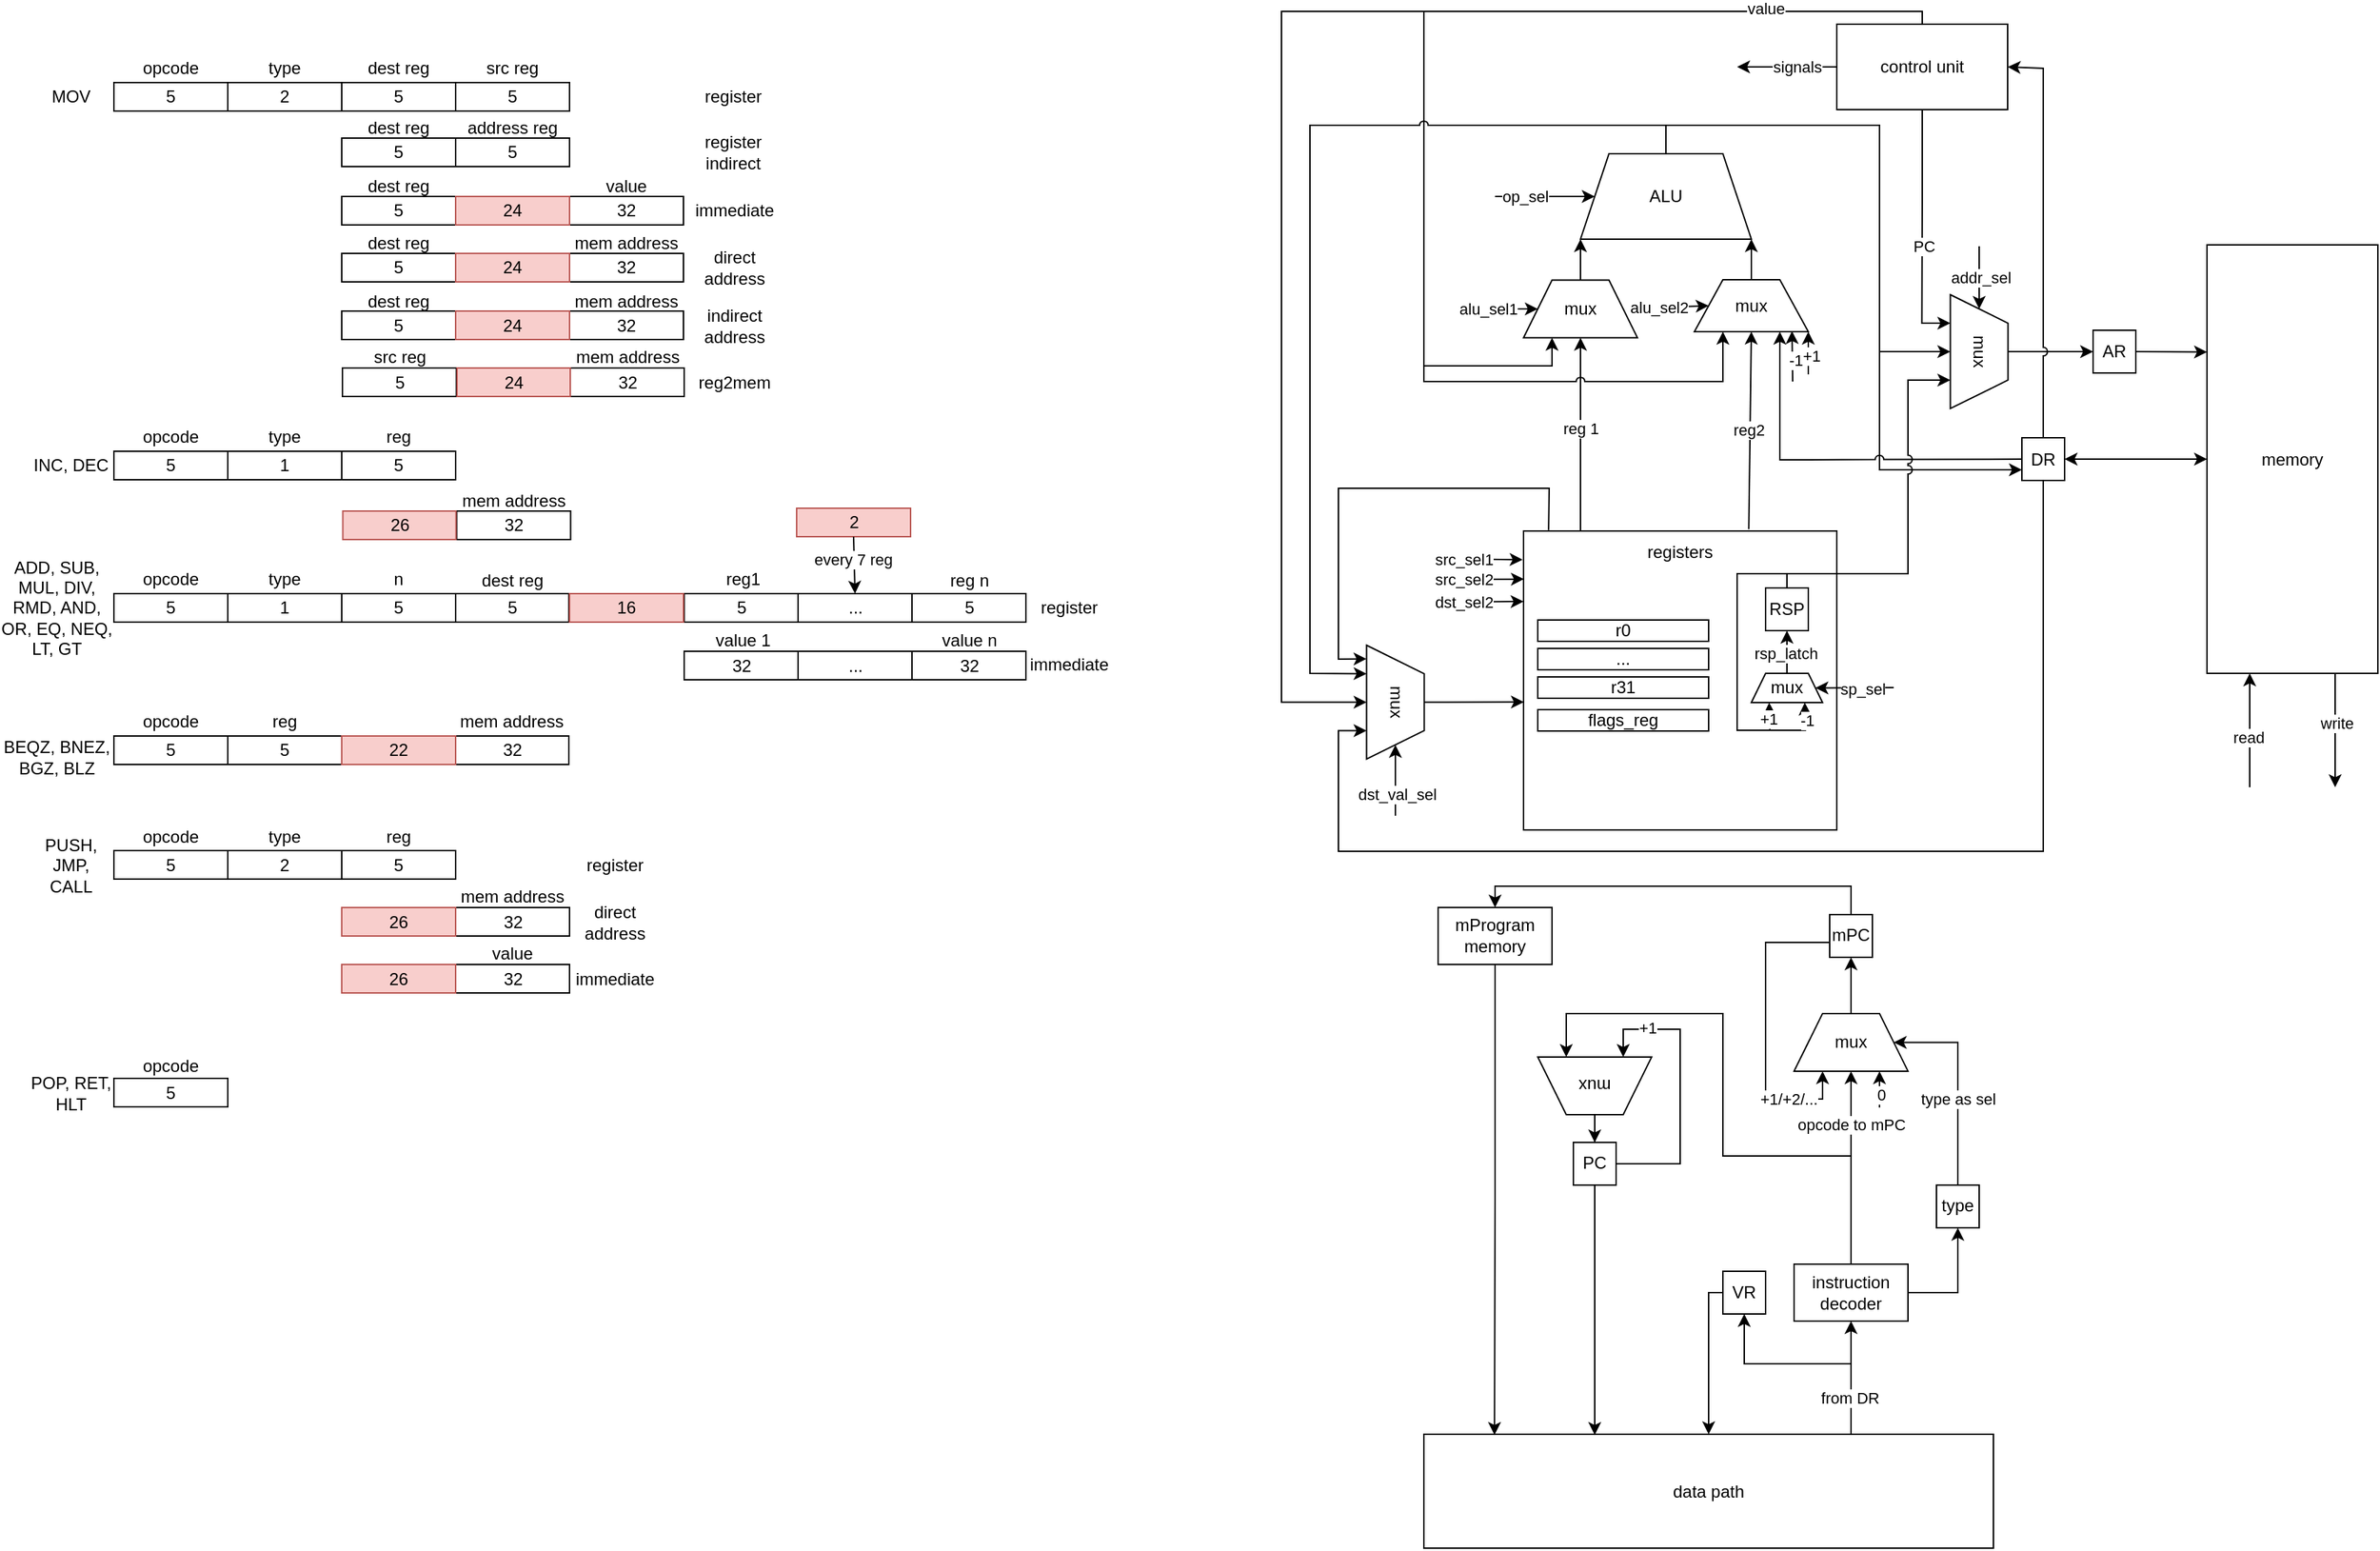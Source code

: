 <mxfile version="27.0.6">
  <diagram name="Page-1" id="bMwUcrn6fMrdLwoBbgmq">
    <mxGraphModel dx="1029" dy="750" grid="1" gridSize="10" guides="1" tooltips="1" connect="1" arrows="1" fold="1" page="1" pageScale="1" pageWidth="850" pageHeight="1100" math="0" shadow="0">
      <root>
        <mxCell id="0" />
        <mxCell id="1" parent="0" />
        <mxCell id="wEWWeuPzsDFxAP3j3loS-3" value="5" style="rounded=0;whiteSpace=wrap;html=1;" parent="1" vertex="1">
          <mxGeometry x="120" y="80" width="80" height="20" as="geometry" />
        </mxCell>
        <mxCell id="wEWWeuPzsDFxAP3j3loS-4" value="2" style="rounded=0;whiteSpace=wrap;html=1;" parent="1" vertex="1">
          <mxGeometry x="200" y="80" width="80" height="20" as="geometry" />
        </mxCell>
        <mxCell id="wEWWeuPzsDFxAP3j3loS-5" value="MOV" style="text;html=1;align=center;verticalAlign=middle;whiteSpace=wrap;rounded=0;" parent="1" vertex="1">
          <mxGeometry x="60" y="75" width="60" height="30" as="geometry" />
        </mxCell>
        <mxCell id="wEWWeuPzsDFxAP3j3loS-6" value="opcode" style="text;html=1;align=center;verticalAlign=middle;whiteSpace=wrap;rounded=0;" parent="1" vertex="1">
          <mxGeometry x="130" y="55" width="60" height="30" as="geometry" />
        </mxCell>
        <mxCell id="wEWWeuPzsDFxAP3j3loS-7" value="type" style="text;html=1;align=center;verticalAlign=middle;whiteSpace=wrap;rounded=0;" parent="1" vertex="1">
          <mxGeometry x="210" y="55" width="60" height="30" as="geometry" />
        </mxCell>
        <mxCell id="wEWWeuPzsDFxAP3j3loS-8" value="5" style="rounded=0;whiteSpace=wrap;html=1;" parent="1" vertex="1">
          <mxGeometry x="280" y="80" width="80" height="20" as="geometry" />
        </mxCell>
        <mxCell id="wEWWeuPzsDFxAP3j3loS-9" value="register" style="text;html=1;align=center;verticalAlign=middle;whiteSpace=wrap;rounded=0;" parent="1" vertex="1">
          <mxGeometry x="524.5" y="75" width="60" height="30" as="geometry" />
        </mxCell>
        <mxCell id="wEWWeuPzsDFxAP3j3loS-10" value="5" style="rounded=0;whiteSpace=wrap;html=1;" parent="1" vertex="1">
          <mxGeometry x="360" y="80" width="80" height="20" as="geometry" />
        </mxCell>
        <mxCell id="wEWWeuPzsDFxAP3j3loS-11" value="dest reg" style="text;html=1;align=center;verticalAlign=middle;whiteSpace=wrap;rounded=0;" parent="1" vertex="1">
          <mxGeometry x="290" y="55" width="60" height="30" as="geometry" />
        </mxCell>
        <mxCell id="wEWWeuPzsDFxAP3j3loS-12" value="src reg" style="text;html=1;align=center;verticalAlign=middle;whiteSpace=wrap;rounded=0;" parent="1" vertex="1">
          <mxGeometry x="370" y="55" width="60" height="30" as="geometry" />
        </mxCell>
        <mxCell id="wEWWeuPzsDFxAP3j3loS-23" value="5" style="rounded=0;whiteSpace=wrap;html=1;" parent="1" vertex="1">
          <mxGeometry x="280.5" y="280.5" width="80" height="20" as="geometry" />
        </mxCell>
        <mxCell id="wEWWeuPzsDFxAP3j3loS-24" value="reg2mem" style="text;html=1;align=center;verticalAlign=middle;whiteSpace=wrap;rounded=0;" parent="1" vertex="1">
          <mxGeometry x="525.5" y="275.5" width="60" height="30" as="geometry" />
        </mxCell>
        <mxCell id="wEWWeuPzsDFxAP3j3loS-25" value="32" style="rounded=0;whiteSpace=wrap;html=1;" parent="1" vertex="1">
          <mxGeometry x="440.5" y="280.5" width="80" height="20" as="geometry" />
        </mxCell>
        <mxCell id="wEWWeuPzsDFxAP3j3loS-26" value="src reg" style="text;html=1;align=center;verticalAlign=middle;whiteSpace=wrap;rounded=0;" parent="1" vertex="1">
          <mxGeometry x="290.5" y="257.5" width="60" height="30" as="geometry" />
        </mxCell>
        <mxCell id="wEWWeuPzsDFxAP3j3loS-27" value="mem address" style="text;html=1;align=center;verticalAlign=middle;whiteSpace=wrap;rounded=0;" parent="1" vertex="1">
          <mxGeometry x="435.5" y="257.5" width="90" height="30" as="geometry" />
        </mxCell>
        <mxCell id="wEWWeuPzsDFxAP3j3loS-50" value="5" style="rounded=0;whiteSpace=wrap;html=1;" parent="1" vertex="1">
          <mxGeometry x="120" y="339" width="80" height="20" as="geometry" />
        </mxCell>
        <mxCell id="wEWWeuPzsDFxAP3j3loS-51" value="1" style="rounded=0;whiteSpace=wrap;html=1;" parent="1" vertex="1">
          <mxGeometry x="200" y="339" width="80" height="20" as="geometry" />
        </mxCell>
        <mxCell id="wEWWeuPzsDFxAP3j3loS-52" value="INC, DEC" style="text;html=1;align=center;verticalAlign=middle;whiteSpace=wrap;rounded=0;" parent="1" vertex="1">
          <mxGeometry x="60" y="334" width="60" height="30" as="geometry" />
        </mxCell>
        <mxCell id="wEWWeuPzsDFxAP3j3loS-53" value="opcode" style="text;html=1;align=center;verticalAlign=middle;whiteSpace=wrap;rounded=0;" parent="1" vertex="1">
          <mxGeometry x="130" y="314" width="60" height="30" as="geometry" />
        </mxCell>
        <mxCell id="wEWWeuPzsDFxAP3j3loS-54" value="type" style="text;html=1;align=center;verticalAlign=middle;whiteSpace=wrap;rounded=0;" parent="1" vertex="1">
          <mxGeometry x="210" y="314" width="60" height="30" as="geometry" />
        </mxCell>
        <mxCell id="wEWWeuPzsDFxAP3j3loS-55" value="5" style="rounded=0;whiteSpace=wrap;html=1;" parent="1" vertex="1">
          <mxGeometry x="280" y="339" width="80" height="20" as="geometry" />
        </mxCell>
        <mxCell id="wEWWeuPzsDFxAP3j3loS-57" value="reg" style="text;html=1;align=center;verticalAlign=middle;whiteSpace=wrap;rounded=0;" parent="1" vertex="1">
          <mxGeometry x="290" y="314" width="60" height="30" as="geometry" />
        </mxCell>
        <mxCell id="wEWWeuPzsDFxAP3j3loS-69" value="32" style="rounded=0;whiteSpace=wrap;html=1;" parent="1" vertex="1">
          <mxGeometry x="360.75" y="381" width="80" height="20" as="geometry" />
        </mxCell>
        <mxCell id="wEWWeuPzsDFxAP3j3loS-70" value="mem address" style="text;html=1;align=center;verticalAlign=middle;whiteSpace=wrap;rounded=0;" parent="1" vertex="1">
          <mxGeometry x="340.75" y="359" width="120" height="30" as="geometry" />
        </mxCell>
        <mxCell id="wEWWeuPzsDFxAP3j3loS-72" value="5" style="rounded=0;whiteSpace=wrap;html=1;" parent="1" vertex="1">
          <mxGeometry x="120" y="439" width="80" height="20" as="geometry" />
        </mxCell>
        <mxCell id="wEWWeuPzsDFxAP3j3loS-73" value="1" style="rounded=0;whiteSpace=wrap;html=1;" parent="1" vertex="1">
          <mxGeometry x="200" y="439" width="80" height="20" as="geometry" />
        </mxCell>
        <mxCell id="wEWWeuPzsDFxAP3j3loS-74" value="ADD, SUB, MUL, DIV, RMD, AND, OR, EQ, NEQ, LT, GT" style="text;html=1;align=center;verticalAlign=middle;whiteSpace=wrap;rounded=0;" parent="1" vertex="1">
          <mxGeometry x="40" y="434" width="80" height="30" as="geometry" />
        </mxCell>
        <mxCell id="wEWWeuPzsDFxAP3j3loS-75" value="opcode" style="text;html=1;align=center;verticalAlign=middle;whiteSpace=wrap;rounded=0;" parent="1" vertex="1">
          <mxGeometry x="130" y="414" width="60" height="30" as="geometry" />
        </mxCell>
        <mxCell id="wEWWeuPzsDFxAP3j3loS-76" value="type" style="text;html=1;align=center;verticalAlign=middle;whiteSpace=wrap;rounded=0;" parent="1" vertex="1">
          <mxGeometry x="210" y="414" width="60" height="30" as="geometry" />
        </mxCell>
        <mxCell id="wEWWeuPzsDFxAP3j3loS-77" value="5" style="rounded=0;whiteSpace=wrap;html=1;" parent="1" vertex="1">
          <mxGeometry x="520.5" y="439" width="80" height="20" as="geometry" />
        </mxCell>
        <mxCell id="wEWWeuPzsDFxAP3j3loS-78" value="reg1" style="text;html=1;align=center;verticalAlign=middle;whiteSpace=wrap;rounded=0;" parent="1" vertex="1">
          <mxGeometry x="531.5" y="414" width="60" height="30" as="geometry" />
        </mxCell>
        <mxCell id="wEWWeuPzsDFxAP3j3loS-83" value="..." style="rounded=0;whiteSpace=wrap;html=1;" parent="1" vertex="1">
          <mxGeometry x="600.5" y="439" width="80" height="20" as="geometry" />
        </mxCell>
        <mxCell id="wEWWeuPzsDFxAP3j3loS-87" value="5" style="rounded=0;whiteSpace=wrap;html=1;" parent="1" vertex="1">
          <mxGeometry x="680.5" y="439" width="80" height="20" as="geometry" />
        </mxCell>
        <mxCell id="wEWWeuPzsDFxAP3j3loS-88" value="reg n" style="text;html=1;align=center;verticalAlign=middle;whiteSpace=wrap;rounded=0;" parent="1" vertex="1">
          <mxGeometry x="690.5" y="414.5" width="60" height="30" as="geometry" />
        </mxCell>
        <mxCell id="wEWWeuPzsDFxAP3j3loS-90" value="32" style="rounded=0;whiteSpace=wrap;html=1;" parent="1" vertex="1">
          <mxGeometry x="520.5" y="479.5" width="80" height="20" as="geometry" />
        </mxCell>
        <mxCell id="wEWWeuPzsDFxAP3j3loS-92" value="..." style="rounded=0;whiteSpace=wrap;html=1;" parent="1" vertex="1">
          <mxGeometry x="600.5" y="479.5" width="80" height="20" as="geometry" />
        </mxCell>
        <mxCell id="wEWWeuPzsDFxAP3j3loS-93" value="32" style="rounded=0;whiteSpace=wrap;html=1;" parent="1" vertex="1">
          <mxGeometry x="680.5" y="479.5" width="80" height="20" as="geometry" />
        </mxCell>
        <mxCell id="wEWWeuPzsDFxAP3j3loS-94" value="value 1" style="text;html=1;align=center;verticalAlign=middle;whiteSpace=wrap;rounded=0;" parent="1" vertex="1">
          <mxGeometry x="501.5" y="456.5" width="120" height="30" as="geometry" />
        </mxCell>
        <mxCell id="wEWWeuPzsDFxAP3j3loS-95" value="value n" style="text;html=1;align=center;verticalAlign=middle;whiteSpace=wrap;rounded=0;" parent="1" vertex="1">
          <mxGeometry x="660.5" y="456.5" width="120" height="30" as="geometry" />
        </mxCell>
        <mxCell id="wEWWeuPzsDFxAP3j3loS-96" value="5" style="rounded=0;whiteSpace=wrap;html=1;" parent="1" vertex="1">
          <mxGeometry x="359.5" y="439" width="80" height="20" as="geometry" />
        </mxCell>
        <mxCell id="wEWWeuPzsDFxAP3j3loS-98" value="dest reg&lt;span style=&quot;color: rgba(0, 0, 0, 0); font-family: monospace; font-size: 0px; text-align: start; text-wrap-mode: nowrap;&quot;&gt;%3CmxGraphModel%3E%3Croot%3E%3CmxCell%20id%3D%220%22%2F%3E%3CmxCell%20id%3D%221%22%20parent%3D%220%22%2F%3E%3CmxCell%20id%3D%222%22%20value%3D%22reg1%22%20style%3D%22text%3Bhtml%3D1%3Balign%3Dcenter%3BverticalAlign%3Dmiddle%3BwhiteSpace%3Dwrap%3Brounded%3D0%3B%22%20vertex%3D%221%22%20parent%3D%221%22%3E%3CmxGeometry%20x%3D%22490%22%20y%3D%22335%22%20width%3D%2260%22%20height%3D%2230%22%20as%3D%22geometry%22%2F%3E%3C%2FmxCell%3E%3C%2Froot%3E%3C%2FmxGraphModel%3E&lt;/span&gt;" style="text;html=1;align=center;verticalAlign=middle;whiteSpace=wrap;rounded=0;" parent="1" vertex="1">
          <mxGeometry x="370" y="414.5" width="60" height="30" as="geometry" />
        </mxCell>
        <mxCell id="wEWWeuPzsDFxAP3j3loS-109" value="5" style="rounded=0;whiteSpace=wrap;html=1;" parent="1" vertex="1">
          <mxGeometry x="120" y="779.5" width="80" height="20" as="geometry" />
        </mxCell>
        <mxCell id="wEWWeuPzsDFxAP3j3loS-111" value="POP, RET, HLT" style="text;html=1;align=center;verticalAlign=middle;whiteSpace=wrap;rounded=0;" parent="1" vertex="1">
          <mxGeometry x="60" y="774.5" width="60" height="30" as="geometry" />
        </mxCell>
        <mxCell id="wEWWeuPzsDFxAP3j3loS-112" value="opcode" style="text;html=1;align=center;verticalAlign=middle;whiteSpace=wrap;rounded=0;" parent="1" vertex="1">
          <mxGeometry x="130" y="755.5" width="60" height="30" as="geometry" />
        </mxCell>
        <mxCell id="wEWWeuPzsDFxAP3j3loS-127" value="5" style="rounded=0;whiteSpace=wrap;html=1;" parent="1" vertex="1">
          <mxGeometry x="280" y="439" width="80" height="20" as="geometry" />
        </mxCell>
        <mxCell id="wEWWeuPzsDFxAP3j3loS-128" value="n" style="text;html=1;align=center;verticalAlign=middle;whiteSpace=wrap;rounded=0;" parent="1" vertex="1">
          <mxGeometry x="290" y="414" width="60" height="30" as="geometry" />
        </mxCell>
        <mxCell id="wEWWeuPzsDFxAP3j3loS-129" value="5" style="rounded=0;whiteSpace=wrap;html=1;" parent="1" vertex="1">
          <mxGeometry x="120" y="619.5" width="80" height="20" as="geometry" />
        </mxCell>
        <mxCell id="wEWWeuPzsDFxAP3j3loS-130" value="2" style="rounded=0;whiteSpace=wrap;html=1;" parent="1" vertex="1">
          <mxGeometry x="200" y="619.5" width="80" height="20" as="geometry" />
        </mxCell>
        <mxCell id="wEWWeuPzsDFxAP3j3loS-131" value="PUSH, JMP, CALL" style="text;html=1;align=center;verticalAlign=middle;whiteSpace=wrap;rounded=0;" parent="1" vertex="1">
          <mxGeometry x="60" y="614.5" width="60" height="30" as="geometry" />
        </mxCell>
        <mxCell id="wEWWeuPzsDFxAP3j3loS-132" value="opcode" style="text;html=1;align=center;verticalAlign=middle;whiteSpace=wrap;rounded=0;" parent="1" vertex="1">
          <mxGeometry x="130" y="594.5" width="60" height="30" as="geometry" />
        </mxCell>
        <mxCell id="wEWWeuPzsDFxAP3j3loS-133" value="type" style="text;html=1;align=center;verticalAlign=middle;whiteSpace=wrap;rounded=0;" parent="1" vertex="1">
          <mxGeometry x="210" y="594.5" width="60" height="30" as="geometry" />
        </mxCell>
        <mxCell id="wEWWeuPzsDFxAP3j3loS-134" value="5" style="rounded=0;whiteSpace=wrap;html=1;" parent="1" vertex="1">
          <mxGeometry x="280" y="619.5" width="80" height="20" as="geometry" />
        </mxCell>
        <mxCell id="wEWWeuPzsDFxAP3j3loS-135" value="reg" style="text;html=1;align=center;verticalAlign=middle;whiteSpace=wrap;rounded=0;" parent="1" vertex="1">
          <mxGeometry x="290" y="594.5" width="60" height="30" as="geometry" />
        </mxCell>
        <mxCell id="wEWWeuPzsDFxAP3j3loS-137" value="32" style="rounded=0;whiteSpace=wrap;html=1;" parent="1" vertex="1">
          <mxGeometry x="359.5" y="659.5" width="80.5" height="20" as="geometry" />
        </mxCell>
        <mxCell id="wEWWeuPzsDFxAP3j3loS-138" value="mem address" style="text;html=1;align=center;verticalAlign=middle;whiteSpace=wrap;rounded=0;" parent="1" vertex="1">
          <mxGeometry x="340" y="637" width="120" height="30" as="geometry" />
        </mxCell>
        <mxCell id="wEWWeuPzsDFxAP3j3loS-140" value="32" style="rounded=0;whiteSpace=wrap;html=1;" parent="1" vertex="1">
          <mxGeometry x="359.5" y="699.5" width="80.5" height="20" as="geometry" />
        </mxCell>
        <mxCell id="wEWWeuPzsDFxAP3j3loS-141" value="value" style="text;html=1;align=center;verticalAlign=middle;whiteSpace=wrap;rounded=0;" parent="1" vertex="1">
          <mxGeometry x="340" y="677" width="120" height="30" as="geometry" />
        </mxCell>
        <mxCell id="wEWWeuPzsDFxAP3j3loS-144" value="memory" style="rounded=0;whiteSpace=wrap;html=1;" parent="1" vertex="1">
          <mxGeometry x="1590" y="194" width="120" height="301" as="geometry" />
        </mxCell>
        <mxCell id="QG642oOpVXExlisgPy3b-58" style="edgeStyle=orthogonalEdgeStyle;rounded=0;orthogonalLoop=1;jettySize=auto;html=1;exitX=0.25;exitY=0;exitDx=0;exitDy=0;entryX=0.5;entryY=1;entryDx=0;entryDy=0;" parent="1" source="wEWWeuPzsDFxAP3j3loS-145" target="wEWWeuPzsDFxAP3j3loS-148" edge="1">
          <mxGeometry relative="1" as="geometry">
            <Array as="points">
              <mxPoint x="1150" y="395" />
            </Array>
          </mxGeometry>
        </mxCell>
        <mxCell id="QG642oOpVXExlisgPy3b-62" value="reg 1" style="edgeLabel;html=1;align=center;verticalAlign=middle;resizable=0;points=[];" parent="QG642oOpVXExlisgPy3b-58" vertex="1" connectable="0">
          <mxGeometry x="0.151" relative="1" as="geometry">
            <mxPoint as="offset" />
          </mxGeometry>
        </mxCell>
        <mxCell id="wEWWeuPzsDFxAP3j3loS-145" value="" style="rounded=0;whiteSpace=wrap;html=1;" parent="1" vertex="1">
          <mxGeometry x="1110" y="395" width="220" height="210" as="geometry" />
        </mxCell>
        <mxCell id="wEWWeuPzsDFxAP3j3loS-306" style="edgeStyle=orthogonalEdgeStyle;rounded=0;orthogonalLoop=1;jettySize=auto;html=1;entryX=0;entryY=0.75;entryDx=0;entryDy=0;exitX=0.5;exitY=0;exitDx=0;exitDy=0;jumpStyle=arc;" parent="1" source="wEWWeuPzsDFxAP3j3loS-146" target="wEWWeuPzsDFxAP3j3loS-298" edge="1">
          <mxGeometry relative="1" as="geometry">
            <Array as="points">
              <mxPoint x="1210" y="110" />
              <mxPoint x="1360" y="110" />
              <mxPoint x="1360" y="352" />
            </Array>
          </mxGeometry>
        </mxCell>
        <mxCell id="QG642oOpVXExlisgPy3b-61" style="edgeStyle=orthogonalEdgeStyle;rounded=0;orthogonalLoop=1;jettySize=auto;html=1;entryX=0.5;entryY=1;entryDx=0;entryDy=0;" parent="1" source="wEWWeuPzsDFxAP3j3loS-146" target="wEWWeuPzsDFxAP3j3loS-199" edge="1">
          <mxGeometry relative="1" as="geometry">
            <Array as="points">
              <mxPoint x="1210" y="110" />
              <mxPoint x="1360" y="110" />
              <mxPoint x="1360" y="269" />
            </Array>
          </mxGeometry>
        </mxCell>
        <mxCell id="wEWWeuPzsDFxAP3j3loS-146" value="ALU" style="shape=trapezoid;perimeter=trapezoidPerimeter;whiteSpace=wrap;html=1;fixedSize=1;" parent="1" vertex="1">
          <mxGeometry x="1150" y="130" width="120" height="60" as="geometry" />
        </mxCell>
        <mxCell id="wEWWeuPzsDFxAP3j3loS-148" value="mux" style="shape=trapezoid;perimeter=trapezoidPerimeter;whiteSpace=wrap;html=1;fixedSize=1;" parent="1" vertex="1">
          <mxGeometry x="1110" y="218.75" width="80" height="40.5" as="geometry" />
        </mxCell>
        <mxCell id="wEWWeuPzsDFxAP3j3loS-150" value="mux" style="shape=trapezoid;perimeter=trapezoidPerimeter;whiteSpace=wrap;html=1;fixedSize=1;" parent="1" vertex="1">
          <mxGeometry x="1230" y="218.5" width="80" height="36.5" as="geometry" />
        </mxCell>
        <mxCell id="wEWWeuPzsDFxAP3j3loS-151" value="" style="endArrow=classic;html=1;rounded=0;exitX=0.5;exitY=0;exitDx=0;exitDy=0;entryX=0;entryY=1;entryDx=0;entryDy=0;" parent="1" source="wEWWeuPzsDFxAP3j3loS-148" target="wEWWeuPzsDFxAP3j3loS-146" edge="1">
          <mxGeometry width="50" height="50" relative="1" as="geometry">
            <mxPoint x="1320" y="399" as="sourcePoint" />
            <mxPoint x="1370" y="349" as="targetPoint" />
          </mxGeometry>
        </mxCell>
        <mxCell id="wEWWeuPzsDFxAP3j3loS-152" value="" style="endArrow=classic;html=1;rounded=0;exitX=0.5;exitY=0;exitDx=0;exitDy=0;entryX=1;entryY=1;entryDx=0;entryDy=0;" parent="1" source="wEWWeuPzsDFxAP3j3loS-150" target="wEWWeuPzsDFxAP3j3loS-146" edge="1">
          <mxGeometry width="50" height="50" relative="1" as="geometry">
            <mxPoint x="1180" y="229" as="sourcePoint" />
            <mxPoint x="1190" y="200" as="targetPoint" />
          </mxGeometry>
        </mxCell>
        <mxCell id="wEWWeuPzsDFxAP3j3loS-154" value="" style="endArrow=classic;html=1;rounded=0;entryX=0;entryY=0.5;entryDx=0;entryDy=0;" parent="1" target="wEWWeuPzsDFxAP3j3loS-148" edge="1">
          <mxGeometry width="50" height="50" relative="1" as="geometry">
            <mxPoint x="1070" y="239" as="sourcePoint" />
            <mxPoint x="1370" y="349" as="targetPoint" />
          </mxGeometry>
        </mxCell>
        <mxCell id="wEWWeuPzsDFxAP3j3loS-155" value="alu_sel1" style="edgeLabel;html=1;align=center;verticalAlign=middle;resizable=0;points=[];" parent="wEWWeuPzsDFxAP3j3loS-154" vertex="1" connectable="0">
          <mxGeometry x="-0.398" relative="1" as="geometry">
            <mxPoint as="offset" />
          </mxGeometry>
        </mxCell>
        <mxCell id="wEWWeuPzsDFxAP3j3loS-156" value="" style="endArrow=classic;html=1;rounded=0;entryX=0;entryY=0.5;entryDx=0;entryDy=0;" parent="1" target="wEWWeuPzsDFxAP3j3loS-150" edge="1">
          <mxGeometry width="50" height="50" relative="1" as="geometry">
            <mxPoint x="1190" y="238.47" as="sourcePoint" />
            <mxPoint x="1240" y="238.47" as="targetPoint" />
          </mxGeometry>
        </mxCell>
        <mxCell id="wEWWeuPzsDFxAP3j3loS-157" value="alu_sel2" style="edgeLabel;html=1;align=center;verticalAlign=middle;resizable=0;points=[];" parent="wEWWeuPzsDFxAP3j3loS-156" vertex="1" connectable="0">
          <mxGeometry x="-0.398" relative="1" as="geometry">
            <mxPoint as="offset" />
          </mxGeometry>
        </mxCell>
        <mxCell id="wEWWeuPzsDFxAP3j3loS-158" value="" style="endArrow=classic;html=1;rounded=0;entryX=0.5;entryY=1;entryDx=0;entryDy=0;exitX=0.719;exitY=-0.006;exitDx=0;exitDy=0;exitPerimeter=0;jumpStyle=arc;" parent="1" source="wEWWeuPzsDFxAP3j3loS-145" target="wEWWeuPzsDFxAP3j3loS-150" edge="1">
          <mxGeometry width="50" height="50" relative="1" as="geometry">
            <mxPoint x="1270" y="448" as="sourcePoint" />
            <mxPoint x="1370" y="349" as="targetPoint" />
          </mxGeometry>
        </mxCell>
        <mxCell id="wEWWeuPzsDFxAP3j3loS-161" value="reg2" style="edgeLabel;html=1;align=center;verticalAlign=middle;resizable=0;points=[];" parent="wEWWeuPzsDFxAP3j3loS-158" vertex="1" connectable="0">
          <mxGeometry x="-0.016" y="1" relative="1" as="geometry">
            <mxPoint y="-1" as="offset" />
          </mxGeometry>
        </mxCell>
        <mxCell id="wEWWeuPzsDFxAP3j3loS-249" style="edgeStyle=orthogonalEdgeStyle;rounded=0;orthogonalLoop=1;jettySize=auto;html=1;entryX=0.25;entryY=1;entryDx=0;entryDy=0;exitX=0.5;exitY=1;exitDx=0;exitDy=0;" parent="1" source="wEWWeuPzsDFxAP3j3loS-162" target="wEWWeuPzsDFxAP3j3loS-199" edge="1">
          <mxGeometry relative="1" as="geometry" />
        </mxCell>
        <mxCell id="wEWWeuPzsDFxAP3j3loS-339" value="PC" style="edgeLabel;html=1;align=center;verticalAlign=middle;resizable=0;points=[];" parent="wEWWeuPzsDFxAP3j3loS-249" vertex="1" connectable="0">
          <mxGeometry x="0.121" y="1" relative="1" as="geometry">
            <mxPoint as="offset" />
          </mxGeometry>
        </mxCell>
        <mxCell id="QG642oOpVXExlisgPy3b-39" style="edgeStyle=orthogonalEdgeStyle;rounded=0;orthogonalLoop=1;jettySize=auto;html=1;entryX=0.5;entryY=1;entryDx=0;entryDy=0;" parent="1" source="wEWWeuPzsDFxAP3j3loS-162" target="wEWWeuPzsDFxAP3j3loS-183" edge="1">
          <mxGeometry relative="1" as="geometry">
            <Array as="points">
              <mxPoint x="1390" y="30" />
              <mxPoint x="940" y="30" />
              <mxPoint x="940" y="515" />
            </Array>
          </mxGeometry>
        </mxCell>
        <mxCell id="QG642oOpVXExlisgPy3b-41" style="edgeStyle=orthogonalEdgeStyle;rounded=0;orthogonalLoop=1;jettySize=auto;html=1;entryX=0.25;entryY=1;entryDx=0;entryDy=0;jumpStyle=arc;" parent="1" source="wEWWeuPzsDFxAP3j3loS-162" target="wEWWeuPzsDFxAP3j3loS-148" edge="1">
          <mxGeometry relative="1" as="geometry">
            <Array as="points">
              <mxPoint x="1390" y="30" />
              <mxPoint x="1040" y="30" />
              <mxPoint x="1040" y="279" />
              <mxPoint x="1130" y="279" />
            </Array>
          </mxGeometry>
        </mxCell>
        <mxCell id="QG642oOpVXExlisgPy3b-43" style="edgeStyle=orthogonalEdgeStyle;rounded=0;orthogonalLoop=1;jettySize=auto;html=1;entryX=0.25;entryY=1;entryDx=0;entryDy=0;jumpStyle=arc;" parent="1" source="wEWWeuPzsDFxAP3j3loS-162" target="wEWWeuPzsDFxAP3j3loS-150" edge="1">
          <mxGeometry relative="1" as="geometry">
            <Array as="points">
              <mxPoint x="1390" y="30" />
              <mxPoint x="1040" y="30" />
              <mxPoint x="1040" y="290" />
              <mxPoint x="1250" y="290" />
            </Array>
          </mxGeometry>
        </mxCell>
        <mxCell id="QG642oOpVXExlisgPy3b-49" value="value" style="edgeLabel;html=1;align=center;verticalAlign=middle;resizable=0;points=[];" parent="QG642oOpVXExlisgPy3b-43" vertex="1" connectable="0">
          <mxGeometry x="-0.725" y="-2" relative="1" as="geometry">
            <mxPoint as="offset" />
          </mxGeometry>
        </mxCell>
        <mxCell id="wEWWeuPzsDFxAP3j3loS-162" value="control unit" style="rounded=0;whiteSpace=wrap;html=1;" parent="1" vertex="1">
          <mxGeometry x="1330" y="39" width="120" height="60" as="geometry" />
        </mxCell>
        <mxCell id="wEWWeuPzsDFxAP3j3loS-164" value="" style="endArrow=classic;html=1;rounded=0;entryX=-0.003;entryY=0.096;entryDx=0;entryDy=0;entryPerimeter=0;" parent="1" target="wEWWeuPzsDFxAP3j3loS-145" edge="1">
          <mxGeometry width="50" height="50" relative="1" as="geometry">
            <mxPoint x="1050" y="414.47" as="sourcePoint" />
            <mxPoint x="1100" y="414.47" as="targetPoint" />
          </mxGeometry>
        </mxCell>
        <mxCell id="wEWWeuPzsDFxAP3j3loS-165" value="src_sel1" style="edgeLabel;html=1;align=center;verticalAlign=middle;resizable=0;points=[];" parent="wEWWeuPzsDFxAP3j3loS-164" vertex="1" connectable="0">
          <mxGeometry x="-0.398" relative="1" as="geometry">
            <mxPoint as="offset" />
          </mxGeometry>
        </mxCell>
        <mxCell id="wEWWeuPzsDFxAP3j3loS-166" value="" style="endArrow=classic;html=1;rounded=0;entryX=0.001;entryY=0.161;entryDx=0;entryDy=0;entryPerimeter=0;" parent="1" target="wEWWeuPzsDFxAP3j3loS-145" edge="1">
          <mxGeometry width="50" height="50" relative="1" as="geometry">
            <mxPoint x="1050" y="429" as="sourcePoint" />
            <mxPoint x="1110" y="429" as="targetPoint" />
          </mxGeometry>
        </mxCell>
        <mxCell id="wEWWeuPzsDFxAP3j3loS-167" value="src_sel2" style="edgeLabel;html=1;align=center;verticalAlign=middle;resizable=0;points=[];" parent="wEWWeuPzsDFxAP3j3loS-166" vertex="1" connectable="0">
          <mxGeometry x="-0.398" relative="1" as="geometry">
            <mxPoint as="offset" />
          </mxGeometry>
        </mxCell>
        <mxCell id="wEWWeuPzsDFxAP3j3loS-170" value="" style="endArrow=classic;html=1;rounded=0;exitX=0;exitY=0.5;exitDx=0;exitDy=0;" parent="1" source="wEWWeuPzsDFxAP3j3loS-162" edge="1">
          <mxGeometry width="50" height="50" relative="1" as="geometry">
            <mxPoint x="1230" y="469" as="sourcePoint" />
            <mxPoint x="1260" y="69" as="targetPoint" />
          </mxGeometry>
        </mxCell>
        <mxCell id="QG642oOpVXExlisgPy3b-50" value="signals" style="edgeLabel;html=1;align=center;verticalAlign=middle;resizable=0;points=[];" parent="wEWWeuPzsDFxAP3j3loS-170" vertex="1" connectable="0">
          <mxGeometry x="-0.194" relative="1" as="geometry">
            <mxPoint as="offset" />
          </mxGeometry>
        </mxCell>
        <mxCell id="wEWWeuPzsDFxAP3j3loS-178" value="" style="endArrow=classic;html=1;rounded=0;entryX=0.75;entryY=1;entryDx=0;entryDy=0;exitX=0;exitY=0.5;exitDx=0;exitDy=0;jumpStyle=arc;" parent="1" source="wEWWeuPzsDFxAP3j3loS-298" target="wEWWeuPzsDFxAP3j3loS-150" edge="1">
          <mxGeometry width="50" height="50" relative="1" as="geometry">
            <mxPoint x="1190" y="275" as="sourcePoint" />
            <mxPoint x="1240" y="225" as="targetPoint" />
            <Array as="points">
              <mxPoint x="1290" y="345" />
            </Array>
          </mxGeometry>
        </mxCell>
        <mxCell id="wEWWeuPzsDFxAP3j3loS-180" value="" style="endArrow=classic;html=1;rounded=0;entryX=0;entryY=0.5;entryDx=0;entryDy=0;" parent="1" target="wEWWeuPzsDFxAP3j3loS-146" edge="1">
          <mxGeometry width="50" height="50" relative="1" as="geometry">
            <mxPoint x="1090" y="160" as="sourcePoint" />
            <mxPoint x="1120" y="153.95" as="targetPoint" />
          </mxGeometry>
        </mxCell>
        <mxCell id="wEWWeuPzsDFxAP3j3loS-181" value="op_sel" style="edgeLabel;html=1;align=center;verticalAlign=middle;resizable=0;points=[];" parent="wEWWeuPzsDFxAP3j3loS-180" vertex="1" connectable="0">
          <mxGeometry x="-0.398" relative="1" as="geometry">
            <mxPoint as="offset" />
          </mxGeometry>
        </mxCell>
        <mxCell id="wEWWeuPzsDFxAP3j3loS-183" value="mux" style="shape=trapezoid;perimeter=trapezoidPerimeter;whiteSpace=wrap;html=1;fixedSize=1;rotation=90;" parent="1" vertex="1">
          <mxGeometry x="980" y="495" width="80" height="40.5" as="geometry" />
        </mxCell>
        <mxCell id="wEWWeuPzsDFxAP3j3loS-184" value="" style="endArrow=classic;html=1;rounded=0;entryX=0;entryY=0.25;entryDx=0;entryDy=0;" parent="1" edge="1">
          <mxGeometry width="50" height="50" relative="1" as="geometry">
            <mxPoint x="1050" y="445" as="sourcePoint" />
            <mxPoint x="1110" y="444.5" as="targetPoint" />
          </mxGeometry>
        </mxCell>
        <mxCell id="wEWWeuPzsDFxAP3j3loS-185" value="dst_sel2" style="edgeLabel;html=1;align=center;verticalAlign=middle;resizable=0;points=[];" parent="wEWWeuPzsDFxAP3j3loS-184" vertex="1" connectable="0">
          <mxGeometry x="-0.398" relative="1" as="geometry">
            <mxPoint as="offset" />
          </mxGeometry>
        </mxCell>
        <mxCell id="wEWWeuPzsDFxAP3j3loS-186" value="" style="endArrow=classic;html=1;rounded=0;exitX=0.5;exitY=0;exitDx=0;exitDy=0;entryX=0.25;entryY=1;entryDx=0;entryDy=0;jumpStyle=arc;" parent="1" source="wEWWeuPzsDFxAP3j3loS-146" target="wEWWeuPzsDFxAP3j3loS-183" edge="1">
          <mxGeometry width="50" height="50" relative="1" as="geometry">
            <mxPoint x="1100" y="365" as="sourcePoint" />
            <mxPoint x="1150" y="315" as="targetPoint" />
            <Array as="points">
              <mxPoint x="1210" y="110" />
              <mxPoint x="960" y="110" />
              <mxPoint x="960" y="495" />
            </Array>
          </mxGeometry>
        </mxCell>
        <mxCell id="wEWWeuPzsDFxAP3j3loS-187" value="" style="endArrow=classic;html=1;rounded=0;exitX=0.5;exitY=0;exitDx=0;exitDy=0;entryX=0.001;entryY=0.572;entryDx=0;entryDy=0;entryPerimeter=0;" parent="1" source="wEWWeuPzsDFxAP3j3loS-183" target="wEWWeuPzsDFxAP3j3loS-145" edge="1">
          <mxGeometry width="50" height="50" relative="1" as="geometry">
            <mxPoint x="1100" y="365" as="sourcePoint" />
            <mxPoint x="1110" y="517" as="targetPoint" />
          </mxGeometry>
        </mxCell>
        <mxCell id="wEWWeuPzsDFxAP3j3loS-189" value="" style="endArrow=classic;html=1;rounded=0;entryX=1;entryY=0.5;entryDx=0;entryDy=0;" parent="1" target="wEWWeuPzsDFxAP3j3loS-183" edge="1">
          <mxGeometry width="50" height="50" relative="1" as="geometry">
            <mxPoint x="1020" y="595" as="sourcePoint" />
            <mxPoint x="1230" y="355" as="targetPoint" />
          </mxGeometry>
        </mxCell>
        <mxCell id="wEWWeuPzsDFxAP3j3loS-190" value="dst_val_sel" style="edgeLabel;html=1;align=center;verticalAlign=middle;resizable=0;points=[];" parent="wEWWeuPzsDFxAP3j3loS-189" vertex="1" connectable="0">
          <mxGeometry x="-0.379" y="-1" relative="1" as="geometry">
            <mxPoint as="offset" />
          </mxGeometry>
        </mxCell>
        <mxCell id="wEWWeuPzsDFxAP3j3loS-194" value="" style="endArrow=classic;html=1;rounded=0;exitX=0.08;exitY=-0.003;exitDx=0;exitDy=0;exitPerimeter=0;entryX=0.12;entryY=1.001;entryDx=0;entryDy=0;entryPerimeter=0;" parent="1" source="wEWWeuPzsDFxAP3j3loS-145" target="wEWWeuPzsDFxAP3j3loS-183" edge="1">
          <mxGeometry width="50" height="50" relative="1" as="geometry">
            <mxPoint x="1250" y="465" as="sourcePoint" />
            <mxPoint x="999" y="485" as="targetPoint" />
            <Array as="points">
              <mxPoint x="1128" y="365" />
              <mxPoint x="980" y="365" />
              <mxPoint x="980" y="485" />
            </Array>
          </mxGeometry>
        </mxCell>
        <mxCell id="wEWWeuPzsDFxAP3j3loS-196" value="RSP" style="rounded=0;whiteSpace=wrap;html=1;" parent="1" vertex="1">
          <mxGeometry x="1280" y="435" width="30" height="30" as="geometry" />
        </mxCell>
        <mxCell id="wEWWeuPzsDFxAP3j3loS-199" value="mux" style="shape=trapezoid;perimeter=trapezoidPerimeter;whiteSpace=wrap;html=1;fixedSize=1;rotation=90;" parent="1" vertex="1">
          <mxGeometry x="1390" y="248.75" width="80" height="40.5" as="geometry" />
        </mxCell>
        <mxCell id="wEWWeuPzsDFxAP3j3loS-200" value="registers" style="text;html=1;align=center;verticalAlign=middle;whiteSpace=wrap;rounded=0;" parent="1" vertex="1">
          <mxGeometry x="1190" y="395" width="60" height="30" as="geometry" />
        </mxCell>
        <mxCell id="wEWWeuPzsDFxAP3j3loS-201" value="mux" style="shape=trapezoid;perimeter=trapezoidPerimeter;whiteSpace=wrap;html=1;fixedSize=1;rotation=0;size=10;" parent="1" vertex="1">
          <mxGeometry x="1270" y="495" width="50" height="20.5" as="geometry" />
        </mxCell>
        <mxCell id="wEWWeuPzsDFxAP3j3loS-202" value="" style="endArrow=classic;html=1;rounded=0;exitX=0.5;exitY=0;exitDx=0;exitDy=0;entryX=0.5;entryY=1;entryDx=0;entryDy=0;" parent="1" source="wEWWeuPzsDFxAP3j3loS-201" target="wEWWeuPzsDFxAP3j3loS-196" edge="1">
          <mxGeometry width="50" height="50" relative="1" as="geometry">
            <mxPoint x="1300" y="435" as="sourcePoint" />
            <mxPoint x="1350" y="385" as="targetPoint" />
          </mxGeometry>
        </mxCell>
        <mxCell id="wEWWeuPzsDFxAP3j3loS-203" value="rsp_latch" style="edgeLabel;html=1;align=center;verticalAlign=middle;resizable=0;points=[];" parent="wEWWeuPzsDFxAP3j3loS-202" vertex="1" connectable="0">
          <mxGeometry x="-0.067" y="1" relative="1" as="geometry">
            <mxPoint as="offset" />
          </mxGeometry>
        </mxCell>
        <mxCell id="wEWWeuPzsDFxAP3j3loS-204" value="" style="endArrow=classic;html=1;rounded=0;exitX=0.5;exitY=0;exitDx=0;exitDy=0;entryX=0.25;entryY=1;entryDx=0;entryDy=0;" parent="1" source="wEWWeuPzsDFxAP3j3loS-196" target="wEWWeuPzsDFxAP3j3loS-201" edge="1">
          <mxGeometry width="50" height="50" relative="1" as="geometry">
            <mxPoint x="1300" y="435" as="sourcePoint" />
            <mxPoint x="1350" y="385" as="targetPoint" />
            <Array as="points">
              <mxPoint x="1295" y="425" />
              <mxPoint x="1260" y="425" />
              <mxPoint x="1260" y="535" />
              <mxPoint x="1283" y="535" />
            </Array>
          </mxGeometry>
        </mxCell>
        <mxCell id="wEWWeuPzsDFxAP3j3loS-215" value="+1" style="edgeLabel;html=1;align=center;verticalAlign=middle;resizable=0;points=[];" parent="wEWWeuPzsDFxAP3j3loS-204" vertex="1" connectable="0">
          <mxGeometry x="0.882" y="1" relative="1" as="geometry">
            <mxPoint as="offset" />
          </mxGeometry>
        </mxCell>
        <mxCell id="wEWWeuPzsDFxAP3j3loS-206" value="" style="endArrow=classic;html=1;rounded=0;entryX=1;entryY=0.5;entryDx=0;entryDy=0;" parent="1" target="wEWWeuPzsDFxAP3j3loS-201" edge="1">
          <mxGeometry width="50" height="50" relative="1" as="geometry">
            <mxPoint x="1370" y="505" as="sourcePoint" />
            <mxPoint x="1350" y="385" as="targetPoint" />
          </mxGeometry>
        </mxCell>
        <mxCell id="wEWWeuPzsDFxAP3j3loS-207" value="sp_sel" style="edgeLabel;html=1;align=center;verticalAlign=middle;resizable=0;points=[];" parent="wEWWeuPzsDFxAP3j3loS-206" vertex="1" connectable="0">
          <mxGeometry x="-0.2" y="1" relative="1" as="geometry">
            <mxPoint as="offset" />
          </mxGeometry>
        </mxCell>
        <mxCell id="wEWWeuPzsDFxAP3j3loS-209" value="" style="endArrow=classic;html=1;rounded=0;exitX=0.5;exitY=0;exitDx=0;exitDy=0;entryX=0.75;entryY=1;entryDx=0;entryDy=0;" parent="1" source="wEWWeuPzsDFxAP3j3loS-196" target="wEWWeuPzsDFxAP3j3loS-201" edge="1">
          <mxGeometry width="50" height="50" relative="1" as="geometry">
            <mxPoint x="1300" y="435" as="sourcePoint" />
            <mxPoint x="1350" y="385" as="targetPoint" />
            <Array as="points">
              <mxPoint x="1295" y="425" />
              <mxPoint x="1260" y="425" />
              <mxPoint x="1260" y="535" />
              <mxPoint x="1308" y="535" />
            </Array>
          </mxGeometry>
        </mxCell>
        <mxCell id="wEWWeuPzsDFxAP3j3loS-217" value="-1" style="edgeLabel;html=1;align=center;verticalAlign=middle;resizable=0;points=[];" parent="wEWWeuPzsDFxAP3j3loS-209" vertex="1" connectable="0">
          <mxGeometry x="0.893" y="-1" relative="1" as="geometry">
            <mxPoint as="offset" />
          </mxGeometry>
        </mxCell>
        <mxCell id="wEWWeuPzsDFxAP3j3loS-211" value="" style="endArrow=classic;html=1;rounded=0;exitX=0.5;exitY=0;exitDx=0;exitDy=0;entryX=0.75;entryY=1;entryDx=0;entryDy=0;jumpStyle=arc;" parent="1" source="wEWWeuPzsDFxAP3j3loS-196" target="wEWWeuPzsDFxAP3j3loS-199" edge="1">
          <mxGeometry width="50" height="50" relative="1" as="geometry">
            <mxPoint x="1300" y="445" as="sourcePoint" />
            <mxPoint x="1350" y="395" as="targetPoint" />
            <Array as="points">
              <mxPoint x="1295" y="425" />
              <mxPoint x="1380" y="425" />
              <mxPoint x="1380" y="289" />
            </Array>
          </mxGeometry>
        </mxCell>
        <mxCell id="wEWWeuPzsDFxAP3j3loS-212" value="" style="endArrow=classic;html=1;rounded=0;entryX=0;entryY=0.5;entryDx=0;entryDy=0;" parent="1" target="wEWWeuPzsDFxAP3j3loS-199" edge="1">
          <mxGeometry width="50" height="50" relative="1" as="geometry">
            <mxPoint x="1430" y="195" as="sourcePoint" />
            <mxPoint x="1320" y="325" as="targetPoint" />
          </mxGeometry>
        </mxCell>
        <mxCell id="wEWWeuPzsDFxAP3j3loS-218" value="addr_sel" style="edgeLabel;html=1;align=center;verticalAlign=middle;resizable=0;points=[];" parent="wEWWeuPzsDFxAP3j3loS-212" vertex="1" connectable="0">
          <mxGeometry y="1" relative="1" as="geometry">
            <mxPoint as="offset" />
          </mxGeometry>
        </mxCell>
        <mxCell id="wEWWeuPzsDFxAP3j3loS-221" value="" style="endArrow=classic;html=1;rounded=0;exitX=0.5;exitY=0;exitDx=0;exitDy=0;entryX=0;entryY=0.5;entryDx=0;entryDy=0;" parent="1" source="wEWWeuPzsDFxAP3j3loS-199" target="wEWWeuPzsDFxAP3j3loS-299" edge="1">
          <mxGeometry width="50" height="50" relative="1" as="geometry">
            <mxPoint x="1300" y="355" as="sourcePoint" />
            <mxPoint x="1350" y="305" as="targetPoint" />
          </mxGeometry>
        </mxCell>
        <mxCell id="wEWWeuPzsDFxAP3j3loS-222" value="" style="endArrow=classic;html=1;rounded=0;entryX=0.25;entryY=1;entryDx=0;entryDy=0;" parent="1" target="wEWWeuPzsDFxAP3j3loS-144" edge="1">
          <mxGeometry width="50" height="50" relative="1" as="geometry">
            <mxPoint x="1620" y="575" as="sourcePoint" />
            <mxPoint x="1620" y="575" as="targetPoint" />
          </mxGeometry>
        </mxCell>
        <mxCell id="wEWWeuPzsDFxAP3j3loS-223" value="read" style="edgeLabel;html=1;align=center;verticalAlign=middle;resizable=0;points=[];" parent="wEWWeuPzsDFxAP3j3loS-222" vertex="1" connectable="0">
          <mxGeometry x="-0.13" y="1" relative="1" as="geometry">
            <mxPoint as="offset" />
          </mxGeometry>
        </mxCell>
        <mxCell id="wEWWeuPzsDFxAP3j3loS-224" value="" style="endArrow=classic;html=1;rounded=0;exitX=0.75;exitY=1;exitDx=0;exitDy=0;" parent="1" source="wEWWeuPzsDFxAP3j3loS-144" edge="1">
          <mxGeometry width="50" height="50" relative="1" as="geometry">
            <mxPoint x="1630" y="505" as="sourcePoint" />
            <mxPoint x="1680" y="575" as="targetPoint" />
          </mxGeometry>
        </mxCell>
        <mxCell id="wEWWeuPzsDFxAP3j3loS-225" value="write" style="edgeLabel;html=1;align=center;verticalAlign=middle;resizable=0;points=[];" parent="wEWWeuPzsDFxAP3j3loS-224" vertex="1" connectable="0">
          <mxGeometry x="-0.13" y="1" relative="1" as="geometry">
            <mxPoint as="offset" />
          </mxGeometry>
        </mxCell>
        <mxCell id="wEWWeuPzsDFxAP3j3loS-227" value="r0" style="rounded=0;whiteSpace=wrap;html=1;" parent="1" vertex="1">
          <mxGeometry x="1120" y="457.5" width="120" height="15" as="geometry" />
        </mxCell>
        <mxCell id="wEWWeuPzsDFxAP3j3loS-233" value="..." style="rounded=0;whiteSpace=wrap;html=1;" parent="1" vertex="1">
          <mxGeometry x="1120" y="477.5" width="120" height="15" as="geometry" />
        </mxCell>
        <mxCell id="wEWWeuPzsDFxAP3j3loS-234" value="r31" style="rounded=0;whiteSpace=wrap;html=1;" parent="1" vertex="1">
          <mxGeometry x="1120" y="497.5" width="120" height="15" as="geometry" />
        </mxCell>
        <mxCell id="wEWWeuPzsDFxAP3j3loS-246" value="data path" style="rounded=0;whiteSpace=wrap;html=1;" parent="1" vertex="1">
          <mxGeometry x="1040" y="1029.5" width="400" height="80" as="geometry" />
        </mxCell>
        <mxCell id="wEWWeuPzsDFxAP3j3loS-254" value="24" style="rounded=0;whiteSpace=wrap;html=1;fillColor=#f8cecc;strokeColor=#b85450;" parent="1" vertex="1">
          <mxGeometry x="361" y="280.5" width="79.5" height="20" as="geometry" />
        </mxCell>
        <mxCell id="wEWWeuPzsDFxAP3j3loS-261" value="5" style="rounded=0;whiteSpace=wrap;html=1;" parent="1" vertex="1">
          <mxGeometry x="280" y="160" width="80" height="20" as="geometry" />
        </mxCell>
        <mxCell id="wEWWeuPzsDFxAP3j3loS-262" value="immediate" style="text;html=1;align=center;verticalAlign=middle;whiteSpace=wrap;rounded=0;" parent="1" vertex="1">
          <mxGeometry x="525.5" y="155" width="60" height="30" as="geometry" />
        </mxCell>
        <mxCell id="wEWWeuPzsDFxAP3j3loS-263" value="32" style="rounded=0;whiteSpace=wrap;html=1;" parent="1" vertex="1">
          <mxGeometry x="440" y="160" width="80" height="20" as="geometry" />
        </mxCell>
        <mxCell id="wEWWeuPzsDFxAP3j3loS-264" value="dest reg" style="text;html=1;align=center;verticalAlign=middle;whiteSpace=wrap;rounded=0;" parent="1" vertex="1">
          <mxGeometry x="290" y="138" width="60" height="30" as="geometry" />
        </mxCell>
        <mxCell id="wEWWeuPzsDFxAP3j3loS-265" value="value" style="text;html=1;align=center;verticalAlign=middle;whiteSpace=wrap;rounded=0;" parent="1" vertex="1">
          <mxGeometry x="435" y="138" width="90" height="30" as="geometry" />
        </mxCell>
        <mxCell id="wEWWeuPzsDFxAP3j3loS-266" value="24" style="rounded=0;whiteSpace=wrap;html=1;fillColor=#f8cecc;strokeColor=#b85450;" parent="1" vertex="1">
          <mxGeometry x="360" y="160" width="80" height="20" as="geometry" />
        </mxCell>
        <mxCell id="wEWWeuPzsDFxAP3j3loS-268" value="" style="endArrow=classic;html=1;rounded=0;entryX=1;entryY=1;entryDx=0;entryDy=0;" parent="1" target="wEWWeuPzsDFxAP3j3loS-150" edge="1">
          <mxGeometry width="50" height="50" relative="1" as="geometry">
            <mxPoint x="1310" y="285" as="sourcePoint" />
            <mxPoint x="1340" y="260" as="targetPoint" />
          </mxGeometry>
        </mxCell>
        <mxCell id="wEWWeuPzsDFxAP3j3loS-269" value="+1" style="edgeLabel;html=1;align=center;verticalAlign=middle;resizable=0;points=[];" parent="wEWWeuPzsDFxAP3j3loS-268" vertex="1" connectable="0">
          <mxGeometry x="-0.138" y="-2" relative="1" as="geometry">
            <mxPoint as="offset" />
          </mxGeometry>
        </mxCell>
        <mxCell id="wEWWeuPzsDFxAP3j3loS-276" value="" style="endArrow=classic;html=1;rounded=0;entryX=0.857;entryY=0.988;entryDx=0;entryDy=0;entryPerimeter=0;" parent="1" target="wEWWeuPzsDFxAP3j3loS-150" edge="1">
          <mxGeometry width="50" height="50" relative="1" as="geometry">
            <mxPoint x="1299" y="290" as="sourcePoint" />
            <mxPoint x="1230" y="259.25" as="targetPoint" />
          </mxGeometry>
        </mxCell>
        <mxCell id="wEWWeuPzsDFxAP3j3loS-277" value="-1" style="edgeLabel;html=1;align=center;verticalAlign=middle;resizable=0;points=[];" parent="wEWWeuPzsDFxAP3j3loS-276" vertex="1" connectable="0">
          <mxGeometry x="-0.138" y="-2" relative="1" as="geometry">
            <mxPoint as="offset" />
          </mxGeometry>
        </mxCell>
        <mxCell id="wEWWeuPzsDFxAP3j3loS-280" value="16" style="rounded=0;whiteSpace=wrap;html=1;fillColor=#f8cecc;strokeColor=#b85450;" parent="1" vertex="1">
          <mxGeometry x="440" y="439" width="80" height="20" as="geometry" />
        </mxCell>
        <mxCell id="wEWWeuPzsDFxAP3j3loS-292" value="2" style="rounded=0;whiteSpace=wrap;html=1;fillColor=#f8cecc;strokeColor=#b85450;" parent="1" vertex="1">
          <mxGeometry x="599.5" y="379" width="80" height="20" as="geometry" />
        </mxCell>
        <mxCell id="wEWWeuPzsDFxAP3j3loS-293" value="" style="endArrow=classic;html=1;rounded=0;exitX=0.5;exitY=1;exitDx=0;exitDy=0;entryX=0.5;entryY=0;entryDx=0;entryDy=0;" parent="1" source="wEWWeuPzsDFxAP3j3loS-292" target="wEWWeuPzsDFxAP3j3loS-83" edge="1">
          <mxGeometry width="50" height="50" relative="1" as="geometry">
            <mxPoint x="390" y="529" as="sourcePoint" />
            <mxPoint x="440" y="479" as="targetPoint" />
          </mxGeometry>
        </mxCell>
        <mxCell id="wEWWeuPzsDFxAP3j3loS-294" value="every 7 reg" style="edgeLabel;html=1;align=center;verticalAlign=middle;resizable=0;points=[];" parent="wEWWeuPzsDFxAP3j3loS-293" vertex="1" connectable="0">
          <mxGeometry x="-0.205" y="-1" relative="1" as="geometry">
            <mxPoint as="offset" />
          </mxGeometry>
        </mxCell>
        <mxCell id="wEWWeuPzsDFxAP3j3loS-295" value="26" style="rounded=0;whiteSpace=wrap;html=1;fillColor=#f8cecc;strokeColor=#b85450;" parent="1" vertex="1">
          <mxGeometry x="280" y="659.5" width="80" height="20" as="geometry" />
        </mxCell>
        <mxCell id="wEWWeuPzsDFxAP3j3loS-296" value="26" style="rounded=0;whiteSpace=wrap;html=1;fillColor=#f8cecc;strokeColor=#b85450;" parent="1" vertex="1">
          <mxGeometry x="280" y="699.5" width="80" height="20" as="geometry" />
        </mxCell>
        <mxCell id="wEWWeuPzsDFxAP3j3loS-305" style="edgeStyle=orthogonalEdgeStyle;rounded=0;orthogonalLoop=1;jettySize=auto;html=1;entryX=0.75;entryY=1;entryDx=0;entryDy=0;" parent="1" source="wEWWeuPzsDFxAP3j3loS-298" target="wEWWeuPzsDFxAP3j3loS-183" edge="1">
          <mxGeometry relative="1" as="geometry">
            <Array as="points">
              <mxPoint x="1475" y="620" />
              <mxPoint x="980" y="620" />
              <mxPoint x="980" y="535" />
            </Array>
          </mxGeometry>
        </mxCell>
        <mxCell id="wEWWeuPzsDFxAP3j3loS-298" value="DR" style="rounded=0;whiteSpace=wrap;html=1;" parent="1" vertex="1">
          <mxGeometry x="1460" y="329.5" width="30" height="30" as="geometry" />
        </mxCell>
        <mxCell id="wEWWeuPzsDFxAP3j3loS-299" value="AR" style="rounded=0;whiteSpace=wrap;html=1;" parent="1" vertex="1">
          <mxGeometry x="1510" y="254" width="30" height="30" as="geometry" />
        </mxCell>
        <mxCell id="wEWWeuPzsDFxAP3j3loS-302" value="" style="endArrow=classic;html=1;rounded=0;exitX=1;exitY=0.5;exitDx=0;exitDy=0;entryX=0;entryY=0.25;entryDx=0;entryDy=0;" parent="1" source="wEWWeuPzsDFxAP3j3loS-299" target="wEWWeuPzsDFxAP3j3loS-144" edge="1">
          <mxGeometry width="50" height="50" relative="1" as="geometry">
            <mxPoint x="1460" y="279" as="sourcePoint" />
            <mxPoint x="1500" y="279" as="targetPoint" />
          </mxGeometry>
        </mxCell>
        <mxCell id="wEWWeuPzsDFxAP3j3loS-304" value="" style="endArrow=classic;html=1;rounded=0;exitX=0.5;exitY=0;exitDx=0;exitDy=0;entryX=1;entryY=0.5;entryDx=0;entryDy=0;jumpStyle=arc;" parent="1" source="wEWWeuPzsDFxAP3j3loS-298" target="wEWWeuPzsDFxAP3j3loS-162" edge="1">
          <mxGeometry width="50" height="50" relative="1" as="geometry">
            <mxPoint x="1240" y="410" as="sourcePoint" />
            <mxPoint x="1290" y="360" as="targetPoint" />
            <Array as="points">
              <mxPoint x="1475" y="70" />
            </Array>
          </mxGeometry>
        </mxCell>
        <mxCell id="wEWWeuPzsDFxAP3j3loS-307" value="" style="endArrow=classic;startArrow=classic;html=1;rounded=0;exitX=1;exitY=0.5;exitDx=0;exitDy=0;entryX=0;entryY=0.5;entryDx=0;entryDy=0;" parent="1" source="wEWWeuPzsDFxAP3j3loS-298" target="wEWWeuPzsDFxAP3j3loS-144" edge="1">
          <mxGeometry width="50" height="50" relative="1" as="geometry">
            <mxPoint x="1240" y="450" as="sourcePoint" />
            <mxPoint x="1290" y="400" as="targetPoint" />
          </mxGeometry>
        </mxCell>
        <mxCell id="wEWWeuPzsDFxAP3j3loS-327" style="edgeStyle=orthogonalEdgeStyle;rounded=0;orthogonalLoop=1;jettySize=auto;html=1;entryX=0.5;entryY=1;entryDx=0;entryDy=0;exitX=0.5;exitY=0;exitDx=0;exitDy=0;" parent="1" source="wEWWeuPzsDFxAP3j3loS-308" target="wEWWeuPzsDFxAP3j3loS-330" edge="1">
          <mxGeometry relative="1" as="geometry">
            <mxPoint x="1355" y="774.46" as="targetPoint" />
            <mxPoint x="1355" y="900" as="sourcePoint" />
          </mxGeometry>
        </mxCell>
        <mxCell id="QG642oOpVXExlisgPy3b-51" value="opcode to mPC" style="edgeLabel;html=1;align=center;verticalAlign=middle;resizable=0;points=[];" parent="wEWWeuPzsDFxAP3j3loS-327" vertex="1" connectable="0">
          <mxGeometry x="0.162" y="-1" relative="1" as="geometry">
            <mxPoint x="-1" y="-20" as="offset" />
          </mxGeometry>
        </mxCell>
        <mxCell id="wEWWeuPzsDFxAP3j3loS-383" style="edgeStyle=orthogonalEdgeStyle;rounded=0;orthogonalLoop=1;jettySize=auto;html=1;entryX=0.75;entryY=1;entryDx=0;entryDy=0;exitX=0.5;exitY=0;exitDx=0;exitDy=0;" parent="1" source="wEWWeuPzsDFxAP3j3loS-308" target="wEWWeuPzsDFxAP3j3loS-359" edge="1">
          <mxGeometry relative="1" as="geometry">
            <Array as="points">
              <mxPoint x="1340" y="834" />
              <mxPoint x="1250" y="834" />
              <mxPoint x="1250" y="734" />
              <mxPoint x="1140" y="734" />
            </Array>
            <mxPoint x="1340" y="880" as="sourcePoint" />
          </mxGeometry>
        </mxCell>
        <mxCell id="QG642oOpVXExlisgPy3b-69" style="edgeStyle=orthogonalEdgeStyle;rounded=0;orthogonalLoop=1;jettySize=auto;html=1;entryX=0.5;entryY=1;entryDx=0;entryDy=0;" parent="1" source="wEWWeuPzsDFxAP3j3loS-308" target="QG642oOpVXExlisgPy3b-68" edge="1">
          <mxGeometry relative="1" as="geometry" />
        </mxCell>
        <mxCell id="wEWWeuPzsDFxAP3j3loS-308" value="instruction&lt;div&gt;decoder&lt;/div&gt;" style="rounded=0;whiteSpace=wrap;html=1;" parent="1" vertex="1">
          <mxGeometry x="1300" y="910" width="80" height="40" as="geometry" />
        </mxCell>
        <mxCell id="wEWWeuPzsDFxAP3j3loS-309" value="" style="endArrow=classic;html=1;rounded=0;exitX=0.75;exitY=0;exitDx=0;exitDy=0;entryX=0.5;entryY=1;entryDx=0;entryDy=0;" parent="1" source="wEWWeuPzsDFxAP3j3loS-246" target="wEWWeuPzsDFxAP3j3loS-308" edge="1">
          <mxGeometry width="50" height="50" relative="1" as="geometry">
            <mxPoint x="1320" y="799.5" as="sourcePoint" />
            <mxPoint x="1370" y="749.5" as="targetPoint" />
          </mxGeometry>
        </mxCell>
        <mxCell id="QG642oOpVXExlisgPy3b-37" style="edgeStyle=orthogonalEdgeStyle;rounded=0;orthogonalLoop=1;jettySize=auto;html=1;entryX=0.25;entryY=1;entryDx=0;entryDy=0;" parent="1" source="wEWWeuPzsDFxAP3j3loS-323" target="wEWWeuPzsDFxAP3j3loS-359" edge="1">
          <mxGeometry relative="1" as="geometry">
            <Array as="points">
              <mxPoint x="1220" y="839" />
              <mxPoint x="1220" y="745" />
              <mxPoint x="1180" y="745" />
            </Array>
          </mxGeometry>
        </mxCell>
        <mxCell id="QG642oOpVXExlisgPy3b-38" value="+1" style="edgeLabel;html=1;align=center;verticalAlign=middle;resizable=0;points=[];" parent="QG642oOpVXExlisgPy3b-37" vertex="1" connectable="0">
          <mxGeometry x="0.638" y="-1" relative="1" as="geometry">
            <mxPoint as="offset" />
          </mxGeometry>
        </mxCell>
        <mxCell id="wEWWeuPzsDFxAP3j3loS-323" value="PC" style="rounded=0;whiteSpace=wrap;html=1;" parent="1" vertex="1">
          <mxGeometry x="1145" y="824.46" width="30" height="30" as="geometry" />
        </mxCell>
        <mxCell id="wEWWeuPzsDFxAP3j3loS-332" style="edgeStyle=orthogonalEdgeStyle;rounded=0;orthogonalLoop=1;jettySize=auto;html=1;entryX=0.5;entryY=1;entryDx=0;entryDy=0;" parent="1" source="wEWWeuPzsDFxAP3j3loS-330" target="wEWWeuPzsDFxAP3j3loS-331" edge="1">
          <mxGeometry relative="1" as="geometry" />
        </mxCell>
        <mxCell id="wEWWeuPzsDFxAP3j3loS-330" value="mux" style="shape=trapezoid;perimeter=trapezoidPerimeter;whiteSpace=wrap;html=1;fixedSize=1;rotation=0;" parent="1" vertex="1">
          <mxGeometry x="1300" y="733.96" width="80" height="40.5" as="geometry" />
        </mxCell>
        <mxCell id="wEWWeuPzsDFxAP3j3loS-334" style="edgeStyle=orthogonalEdgeStyle;rounded=0;orthogonalLoop=1;jettySize=auto;html=1;entryX=0.25;entryY=1;entryDx=0;entryDy=0;exitX=0;exitY=0.5;exitDx=0;exitDy=0;" parent="1" source="wEWWeuPzsDFxAP3j3loS-331" target="wEWWeuPzsDFxAP3j3loS-330" edge="1">
          <mxGeometry relative="1" as="geometry">
            <Array as="points">
              <mxPoint x="1325" y="684" />
              <mxPoint x="1280" y="684" />
              <mxPoint x="1280" y="794" />
              <mxPoint x="1320" y="794" />
            </Array>
          </mxGeometry>
        </mxCell>
        <mxCell id="wEWWeuPzsDFxAP3j3loS-335" value="+1/+2/..." style="edgeLabel;html=1;align=center;verticalAlign=middle;resizable=0;points=[];" parent="wEWWeuPzsDFxAP3j3loS-334" vertex="1" connectable="0">
          <mxGeometry x="0.598" relative="1" as="geometry">
            <mxPoint as="offset" />
          </mxGeometry>
        </mxCell>
        <mxCell id="wEWWeuPzsDFxAP3j3loS-342" style="edgeStyle=orthogonalEdgeStyle;rounded=0;orthogonalLoop=1;jettySize=auto;html=1;entryX=0.5;entryY=0;entryDx=0;entryDy=0;" parent="1" source="wEWWeuPzsDFxAP3j3loS-331" target="wEWWeuPzsDFxAP3j3loS-341" edge="1">
          <mxGeometry relative="1" as="geometry">
            <Array as="points">
              <mxPoint x="1340" y="644.46" />
              <mxPoint x="1090" y="644.46" />
            </Array>
          </mxGeometry>
        </mxCell>
        <mxCell id="wEWWeuPzsDFxAP3j3loS-331" value="mPC" style="rounded=0;whiteSpace=wrap;html=1;" parent="1" vertex="1">
          <mxGeometry x="1325" y="664.46" width="30" height="30" as="geometry" />
        </mxCell>
        <mxCell id="wEWWeuPzsDFxAP3j3loS-338" value="flags_reg" style="rounded=0;whiteSpace=wrap;html=1;" parent="1" vertex="1">
          <mxGeometry x="1120" y="520.5" width="120" height="15" as="geometry" />
        </mxCell>
        <mxCell id="wEWWeuPzsDFxAP3j3loS-341" value="mProgram&lt;div&gt;memory&lt;/div&gt;" style="rounded=0;whiteSpace=wrap;html=1;" parent="1" vertex="1">
          <mxGeometry x="1050" y="659.46" width="80" height="40" as="geometry" />
        </mxCell>
        <mxCell id="wEWWeuPzsDFxAP3j3loS-346" value="5" style="rounded=0;whiteSpace=wrap;html=1;" parent="1" vertex="1">
          <mxGeometry x="120" y="539" width="80" height="20" as="geometry" />
        </mxCell>
        <mxCell id="wEWWeuPzsDFxAP3j3loS-348" value="opcode" style="text;html=1;align=center;verticalAlign=middle;whiteSpace=wrap;rounded=0;" parent="1" vertex="1">
          <mxGeometry x="130" y="514" width="60" height="30" as="geometry" />
        </mxCell>
        <mxCell id="wEWWeuPzsDFxAP3j3loS-350" value="5" style="rounded=0;whiteSpace=wrap;html=1;" parent="1" vertex="1">
          <mxGeometry x="200" y="539" width="80" height="20" as="geometry" />
        </mxCell>
        <mxCell id="wEWWeuPzsDFxAP3j3loS-351" value="reg" style="text;html=1;align=center;verticalAlign=middle;whiteSpace=wrap;rounded=0;" parent="1" vertex="1">
          <mxGeometry x="210" y="514" width="60" height="30" as="geometry" />
        </mxCell>
        <mxCell id="wEWWeuPzsDFxAP3j3loS-352" value="BEQZ, BNEZ, BGZ, BLZ" style="text;html=1;align=center;verticalAlign=middle;whiteSpace=wrap;rounded=0;" parent="1" vertex="1">
          <mxGeometry x="40" y="539" width="80" height="30" as="geometry" />
        </mxCell>
        <mxCell id="wEWWeuPzsDFxAP3j3loS-353" value="32" style="rounded=0;whiteSpace=wrap;html=1;" parent="1" vertex="1">
          <mxGeometry x="359.5" y="539" width="80" height="20" as="geometry" />
        </mxCell>
        <mxCell id="wEWWeuPzsDFxAP3j3loS-354" value="mem address" style="text;html=1;align=center;verticalAlign=middle;whiteSpace=wrap;rounded=0;" parent="1" vertex="1">
          <mxGeometry x="359" y="514" width="80.5" height="30" as="geometry" />
        </mxCell>
        <mxCell id="wEWWeuPzsDFxAP3j3loS-355" value="22" style="rounded=0;whiteSpace=wrap;html=1;fillColor=#f8cecc;strokeColor=#b85450;" parent="1" vertex="1">
          <mxGeometry x="280" y="539" width="80" height="20" as="geometry" />
        </mxCell>
        <mxCell id="wEWWeuPzsDFxAP3j3loS-360" style="edgeStyle=orthogonalEdgeStyle;rounded=0;orthogonalLoop=1;jettySize=auto;html=1;entryX=0.5;entryY=0;entryDx=0;entryDy=0;" parent="1" source="wEWWeuPzsDFxAP3j3loS-359" target="wEWWeuPzsDFxAP3j3loS-323" edge="1">
          <mxGeometry relative="1" as="geometry" />
        </mxCell>
        <mxCell id="wEWWeuPzsDFxAP3j3loS-359" value="mux" style="shape=trapezoid;perimeter=trapezoidPerimeter;whiteSpace=wrap;html=1;fixedSize=1;rotation=-180;" parent="1" vertex="1">
          <mxGeometry x="1120" y="764.46" width="80" height="40.5" as="geometry" />
        </mxCell>
        <mxCell id="wEWWeuPzsDFxAP3j3loS-382" style="edgeStyle=orthogonalEdgeStyle;rounded=0;orthogonalLoop=1;jettySize=auto;html=1;entryX=0.3;entryY=0.006;entryDx=0;entryDy=0;entryPerimeter=0;exitX=0.5;exitY=1;exitDx=0;exitDy=0;" parent="1" source="wEWWeuPzsDFxAP3j3loS-323" target="wEWWeuPzsDFxAP3j3loS-246" edge="1">
          <mxGeometry relative="1" as="geometry">
            <mxPoint x="1160" y="950" as="sourcePoint" />
          </mxGeometry>
        </mxCell>
        <mxCell id="wEWWeuPzsDFxAP3j3loS-385" style="edgeStyle=orthogonalEdgeStyle;rounded=0;orthogonalLoop=1;jettySize=auto;html=1;entryX=0.124;entryY=0.006;entryDx=0;entryDy=0;entryPerimeter=0;" parent="1" source="wEWWeuPzsDFxAP3j3loS-341" target="wEWWeuPzsDFxAP3j3loS-246" edge="1">
          <mxGeometry relative="1" as="geometry" />
        </mxCell>
        <mxCell id="QG642oOpVXExlisgPy3b-1" value="5" style="rounded=0;whiteSpace=wrap;html=1;" parent="1" vertex="1">
          <mxGeometry x="280" y="119" width="80" height="20" as="geometry" />
        </mxCell>
        <mxCell id="QG642oOpVXExlisgPy3b-2" value="register indirect" style="text;html=1;align=center;verticalAlign=middle;whiteSpace=wrap;rounded=0;" parent="1" vertex="1">
          <mxGeometry x="524.5" y="114" width="60" height="30" as="geometry" />
        </mxCell>
        <mxCell id="QG642oOpVXExlisgPy3b-3" value="5" style="rounded=0;whiteSpace=wrap;html=1;" parent="1" vertex="1">
          <mxGeometry x="360" y="119" width="80" height="20" as="geometry" />
        </mxCell>
        <mxCell id="QG642oOpVXExlisgPy3b-4" value="dest reg" style="text;html=1;align=center;verticalAlign=middle;whiteSpace=wrap;rounded=0;" parent="1" vertex="1">
          <mxGeometry x="290" y="97" width="60" height="30" as="geometry" />
        </mxCell>
        <mxCell id="QG642oOpVXExlisgPy3b-5" value="address reg" style="text;html=1;align=center;verticalAlign=middle;whiteSpace=wrap;rounded=0;" parent="1" vertex="1">
          <mxGeometry x="365" y="97" width="70" height="30" as="geometry" />
        </mxCell>
        <mxCell id="QG642oOpVXExlisgPy3b-11" value="5" style="rounded=0;whiteSpace=wrap;html=1;" parent="1" vertex="1">
          <mxGeometry x="280" y="200" width="80" height="20" as="geometry" />
        </mxCell>
        <mxCell id="QG642oOpVXExlisgPy3b-12" value="direct address" style="text;html=1;align=center;verticalAlign=middle;whiteSpace=wrap;rounded=0;" parent="1" vertex="1">
          <mxGeometry x="525.5" y="195" width="60" height="30" as="geometry" />
        </mxCell>
        <mxCell id="QG642oOpVXExlisgPy3b-13" value="32" style="rounded=0;whiteSpace=wrap;html=1;" parent="1" vertex="1">
          <mxGeometry x="440" y="200" width="80" height="20" as="geometry" />
        </mxCell>
        <mxCell id="QG642oOpVXExlisgPy3b-14" value="dest reg" style="text;html=1;align=center;verticalAlign=middle;whiteSpace=wrap;rounded=0;" parent="1" vertex="1">
          <mxGeometry x="290" y="178" width="60" height="30" as="geometry" />
        </mxCell>
        <mxCell id="QG642oOpVXExlisgPy3b-15" value="mem address" style="text;html=1;align=center;verticalAlign=middle;whiteSpace=wrap;rounded=0;" parent="1" vertex="1">
          <mxGeometry x="435" y="178" width="90" height="30" as="geometry" />
        </mxCell>
        <mxCell id="QG642oOpVXExlisgPy3b-16" value="24" style="rounded=0;whiteSpace=wrap;html=1;fillColor=#f8cecc;strokeColor=#b85450;" parent="1" vertex="1">
          <mxGeometry x="360" y="200" width="80" height="20" as="geometry" />
        </mxCell>
        <mxCell id="QG642oOpVXExlisgPy3b-17" value="5" style="rounded=0;whiteSpace=wrap;html=1;" parent="1" vertex="1">
          <mxGeometry x="280" y="240.5" width="80" height="20" as="geometry" />
        </mxCell>
        <mxCell id="QG642oOpVXExlisgPy3b-18" value="indirect address" style="text;html=1;align=center;verticalAlign=middle;whiteSpace=wrap;rounded=0;" parent="1" vertex="1">
          <mxGeometry x="525.5" y="235.5" width="60" height="30" as="geometry" />
        </mxCell>
        <mxCell id="QG642oOpVXExlisgPy3b-19" value="32" style="rounded=0;whiteSpace=wrap;html=1;" parent="1" vertex="1">
          <mxGeometry x="440" y="240.5" width="80" height="20" as="geometry" />
        </mxCell>
        <mxCell id="QG642oOpVXExlisgPy3b-20" value="dest reg" style="text;html=1;align=center;verticalAlign=middle;whiteSpace=wrap;rounded=0;" parent="1" vertex="1">
          <mxGeometry x="290" y="218.5" width="60" height="30" as="geometry" />
        </mxCell>
        <mxCell id="QG642oOpVXExlisgPy3b-21" value="mem address" style="text;html=1;align=center;verticalAlign=middle;whiteSpace=wrap;rounded=0;" parent="1" vertex="1">
          <mxGeometry x="435" y="218.5" width="90" height="30" as="geometry" />
        </mxCell>
        <mxCell id="QG642oOpVXExlisgPy3b-22" value="24" style="rounded=0;whiteSpace=wrap;html=1;fillColor=#f8cecc;strokeColor=#b85450;" parent="1" vertex="1">
          <mxGeometry x="360" y="240.5" width="80" height="20" as="geometry" />
        </mxCell>
        <mxCell id="QG642oOpVXExlisgPy3b-23" value="register" style="text;html=1;align=center;verticalAlign=middle;whiteSpace=wrap;rounded=0;" parent="1" vertex="1">
          <mxGeometry x="760.5" y="434" width="60" height="30" as="geometry" />
        </mxCell>
        <mxCell id="QG642oOpVXExlisgPy3b-24" value="immediate" style="text;html=1;align=center;verticalAlign=middle;whiteSpace=wrap;rounded=0;" parent="1" vertex="1">
          <mxGeometry x="760.5" y="474" width="60" height="30" as="geometry" />
        </mxCell>
        <mxCell id="QG642oOpVXExlisgPy3b-26" value="register" style="text;html=1;align=center;verticalAlign=middle;whiteSpace=wrap;rounded=0;" parent="1" vertex="1">
          <mxGeometry x="441.5" y="614.5" width="60" height="30" as="geometry" />
        </mxCell>
        <mxCell id="QG642oOpVXExlisgPy3b-27" value="direct address" style="text;html=1;align=center;verticalAlign=middle;whiteSpace=wrap;rounded=0;" parent="1" vertex="1">
          <mxGeometry x="441.5" y="654.5" width="60" height="30" as="geometry" />
        </mxCell>
        <mxCell id="QG642oOpVXExlisgPy3b-28" value="immediate" style="text;html=1;align=center;verticalAlign=middle;whiteSpace=wrap;rounded=0;" parent="1" vertex="1">
          <mxGeometry x="441.5" y="694.5" width="60" height="30" as="geometry" />
        </mxCell>
        <mxCell id="QG642oOpVXExlisgPy3b-56" style="edgeStyle=orthogonalEdgeStyle;rounded=0;orthogonalLoop=1;jettySize=auto;html=1;entryX=0.5;entryY=0;entryDx=0;entryDy=0;" parent="1" source="QG642oOpVXExlisgPy3b-45" target="wEWWeuPzsDFxAP3j3loS-246" edge="1">
          <mxGeometry relative="1" as="geometry">
            <Array as="points">
              <mxPoint x="1240" y="930" />
            </Array>
          </mxGeometry>
        </mxCell>
        <mxCell id="QG642oOpVXExlisgPy3b-45" value="VR" style="rounded=0;whiteSpace=wrap;html=1;" parent="1" vertex="1">
          <mxGeometry x="1250" y="915" width="30" height="30" as="geometry" />
        </mxCell>
        <mxCell id="QG642oOpVXExlisgPy3b-53" value="" style="endArrow=classic;html=1;rounded=0;exitX=0.75;exitY=0;exitDx=0;exitDy=0;entryX=0.5;entryY=1;entryDx=0;entryDy=0;" parent="1" source="wEWWeuPzsDFxAP3j3loS-246" target="QG642oOpVXExlisgPy3b-45" edge="1">
          <mxGeometry width="50" height="50" relative="1" as="geometry">
            <mxPoint x="1350" y="1040" as="sourcePoint" />
            <mxPoint x="1350" y="970" as="targetPoint" />
            <Array as="points">
              <mxPoint x="1340" y="980" />
              <mxPoint x="1265" y="980" />
            </Array>
          </mxGeometry>
        </mxCell>
        <mxCell id="QG642oOpVXExlisgPy3b-55" value="from DR" style="edgeLabel;html=1;align=center;verticalAlign=middle;resizable=0;points=[];" parent="QG642oOpVXExlisgPy3b-53" vertex="1" connectable="0">
          <mxGeometry x="-0.677" y="1" relative="1" as="geometry">
            <mxPoint as="offset" />
          </mxGeometry>
        </mxCell>
        <mxCell id="QG642oOpVXExlisgPy3b-70" style="edgeStyle=orthogonalEdgeStyle;rounded=0;orthogonalLoop=1;jettySize=auto;html=1;entryX=1;entryY=0.5;entryDx=0;entryDy=0;" parent="1" source="QG642oOpVXExlisgPy3b-68" target="wEWWeuPzsDFxAP3j3loS-330" edge="1">
          <mxGeometry relative="1" as="geometry">
            <Array as="points">
              <mxPoint x="1415" y="754" />
            </Array>
          </mxGeometry>
        </mxCell>
        <mxCell id="QG642oOpVXExlisgPy3b-71" value="type as sel" style="edgeLabel;html=1;align=center;verticalAlign=middle;resizable=0;points=[];" parent="QG642oOpVXExlisgPy3b-70" vertex="1" connectable="0">
          <mxGeometry x="-0.17" relative="1" as="geometry">
            <mxPoint as="offset" />
          </mxGeometry>
        </mxCell>
        <mxCell id="QG642oOpVXExlisgPy3b-68" value="type" style="rounded=0;whiteSpace=wrap;html=1;" parent="1" vertex="1">
          <mxGeometry x="1400" y="854.46" width="30" height="30" as="geometry" />
        </mxCell>
        <mxCell id="QG642oOpVXExlisgPy3b-72" value="" style="endArrow=classic;html=1;rounded=0;entryX=0.75;entryY=1;entryDx=0;entryDy=0;" parent="1" target="wEWWeuPzsDFxAP3j3loS-330" edge="1">
          <mxGeometry width="50" height="50" relative="1" as="geometry">
            <mxPoint x="1360" y="800" as="sourcePoint" />
            <mxPoint x="1400" y="824.46" as="targetPoint" />
          </mxGeometry>
        </mxCell>
        <mxCell id="QG642oOpVXExlisgPy3b-73" value="0" style="edgeLabel;html=1;align=center;verticalAlign=middle;resizable=0;points=[];" parent="QG642oOpVXExlisgPy3b-72" vertex="1" connectable="0">
          <mxGeometry x="-0.267" y="-1" relative="1" as="geometry">
            <mxPoint as="offset" />
          </mxGeometry>
        </mxCell>
        <mxCell id="88k9F-dG_SANrSjOK9Kh-1" value="26" style="rounded=0;whiteSpace=wrap;html=1;fillColor=#f8cecc;strokeColor=#b85450;" vertex="1" parent="1">
          <mxGeometry x="280.75" y="381" width="79.5" height="20" as="geometry" />
        </mxCell>
      </root>
    </mxGraphModel>
  </diagram>
</mxfile>
